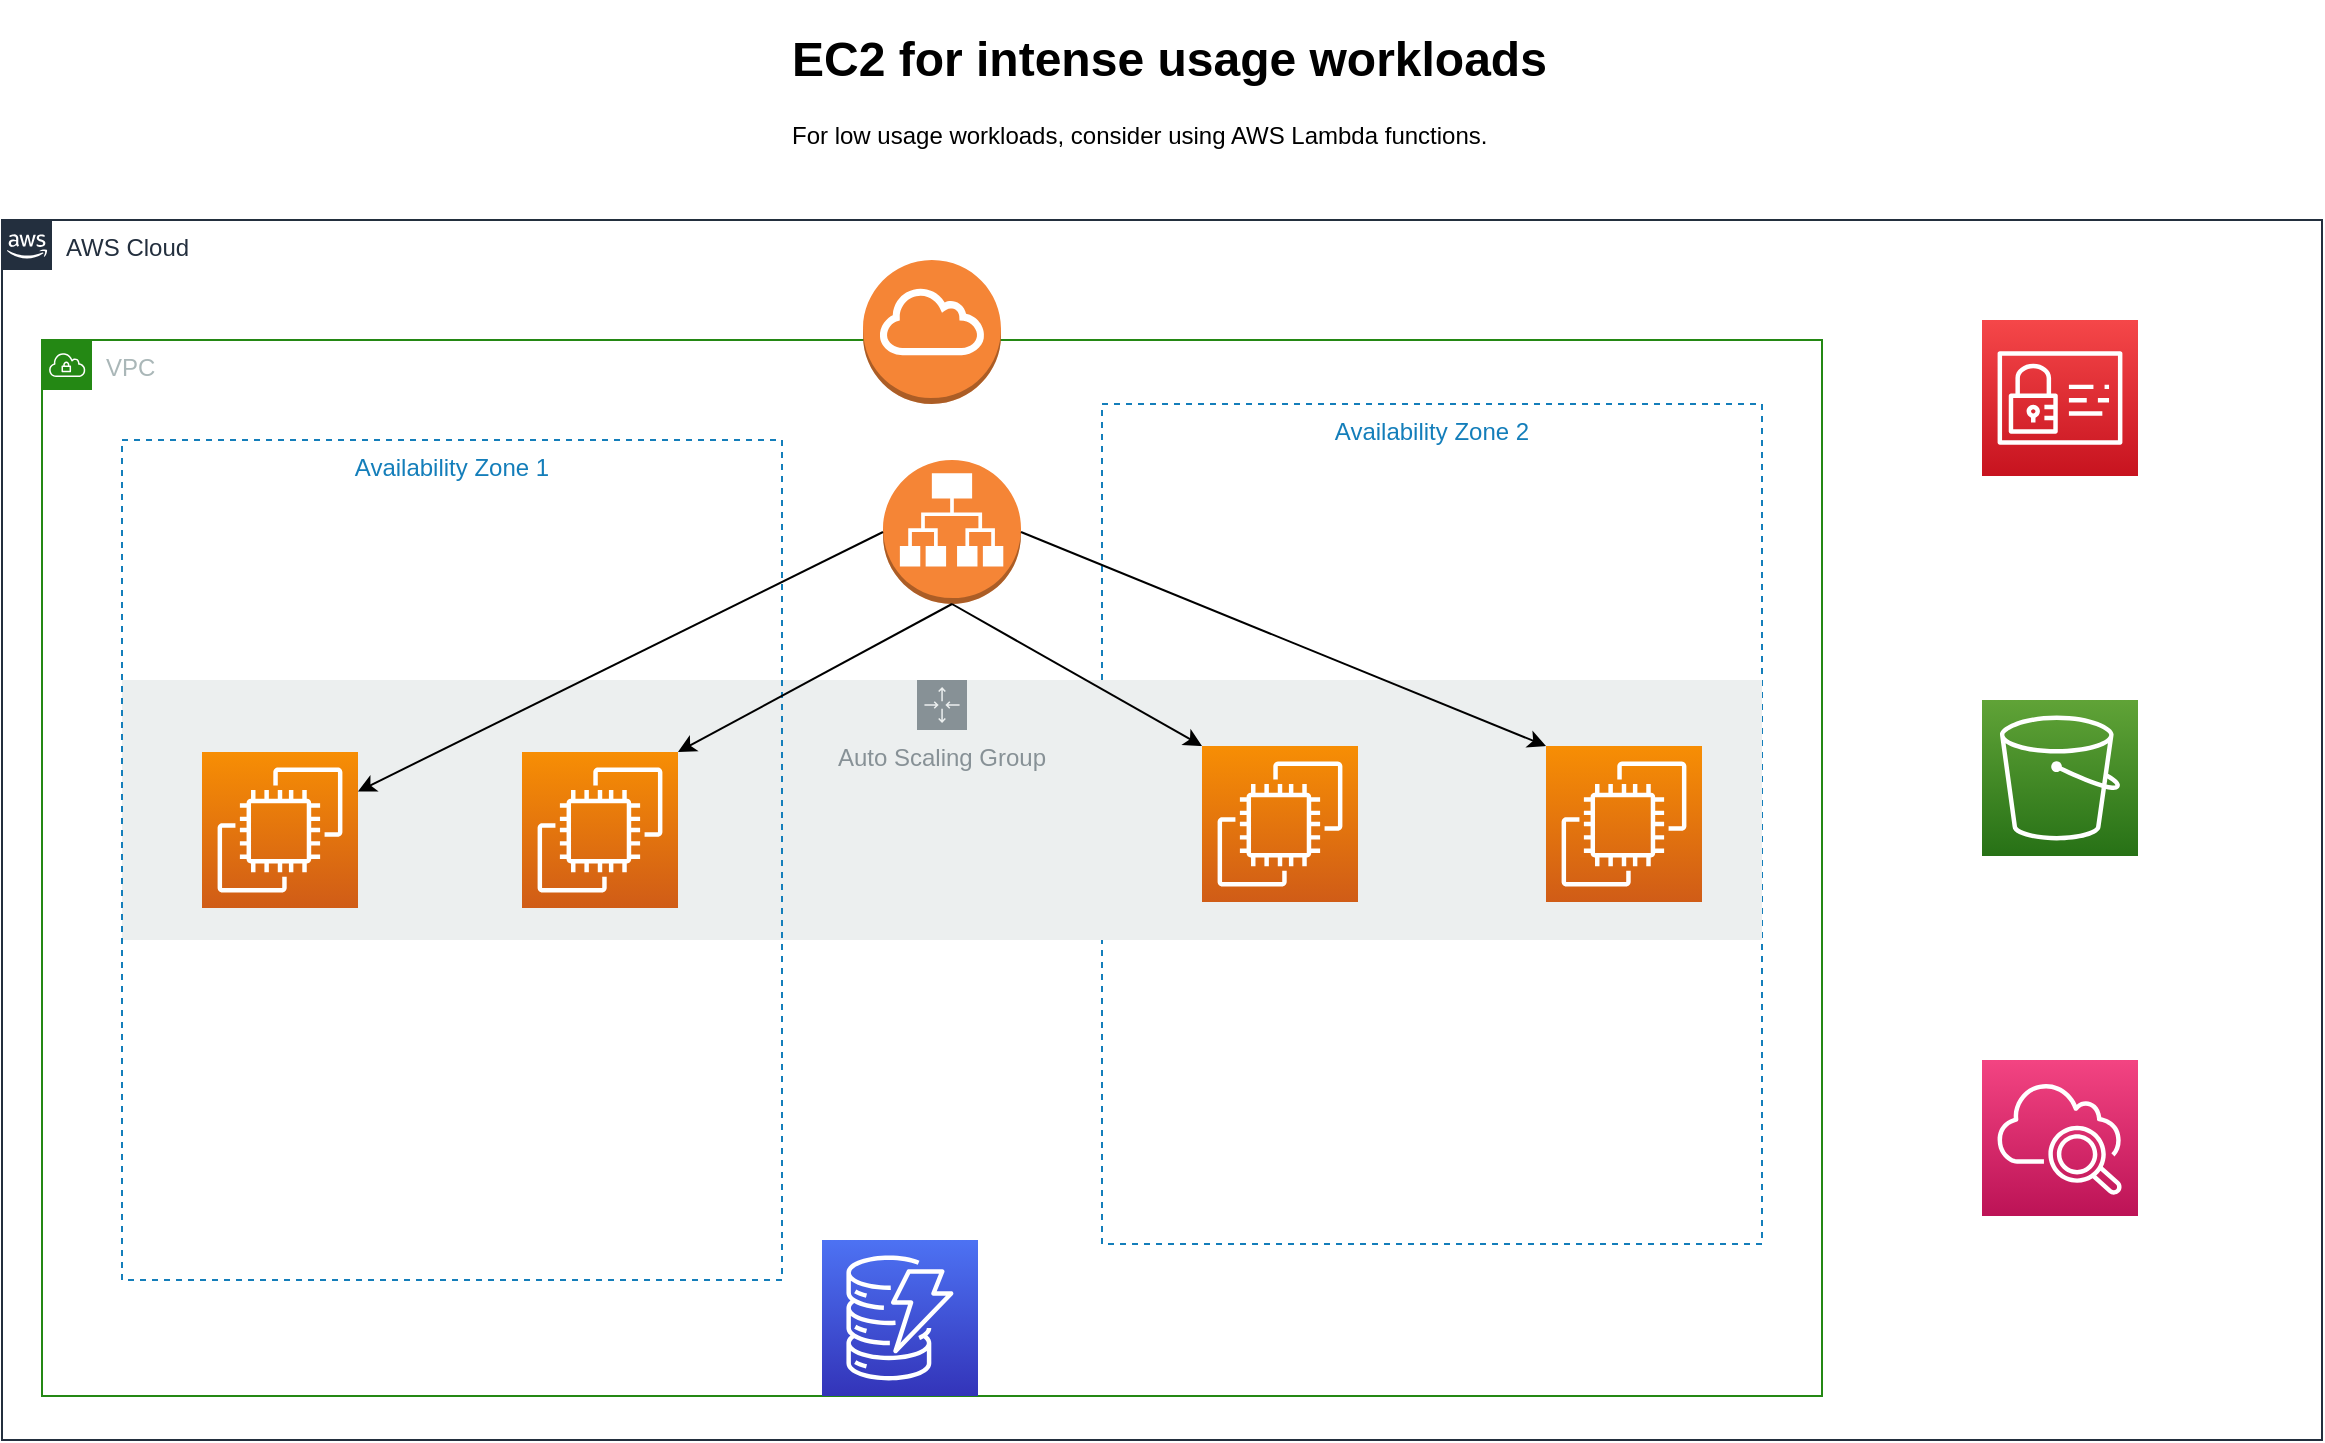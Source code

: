 <mxfile version="21.2.9" type="github">
  <diagram name="Page-1" id="3c93BApWp58adwElare-">
    <mxGraphModel dx="1306" dy="794" grid="1" gridSize="10" guides="1" tooltips="1" connect="1" arrows="1" fold="1" page="1" pageScale="1" pageWidth="850" pageHeight="1100" math="0" shadow="0">
      <root>
        <mxCell id="0" />
        <mxCell id="1" parent="0" />
        <mxCell id="zw00B1HuP3TJmnaNOumH-4" value="AWS Cloud" style="points=[[0,0],[0.25,0],[0.5,0],[0.75,0],[1,0],[1,0.25],[1,0.5],[1,0.75],[1,1],[0.75,1],[0.5,1],[0.25,1],[0,1],[0,0.75],[0,0.5],[0,0.25]];outlineConnect=0;gradientColor=none;html=1;whiteSpace=wrap;fontSize=12;fontStyle=0;container=1;pointerEvents=0;collapsible=0;recursiveResize=0;shape=mxgraph.aws4.group;grIcon=mxgraph.aws4.group_aws_cloud_alt;strokeColor=#232F3E;fillColor=none;verticalAlign=top;align=left;spacingLeft=30;fontColor=#232F3E;dashed=0;" parent="1" vertex="1">
          <mxGeometry y="110" width="1160" height="610" as="geometry" />
        </mxCell>
        <mxCell id="zw00B1HuP3TJmnaNOumH-3" value="VPC" style="points=[[0,0],[0.25,0],[0.5,0],[0.75,0],[1,0],[1,0.25],[1,0.5],[1,0.75],[1,1],[0.75,1],[0.5,1],[0.25,1],[0,1],[0,0.75],[0,0.5],[0,0.25]];outlineConnect=0;gradientColor=none;html=1;whiteSpace=wrap;fontSize=12;fontStyle=0;container=1;pointerEvents=0;collapsible=0;recursiveResize=0;shape=mxgraph.aws4.group;grIcon=mxgraph.aws4.group_vpc;strokeColor=#248814;fillColor=none;verticalAlign=top;align=left;spacingLeft=30;fontColor=#AAB7B8;dashed=0;" parent="zw00B1HuP3TJmnaNOumH-4" vertex="1">
          <mxGeometry x="20" y="60" width="890" height="528" as="geometry" />
        </mxCell>
        <mxCell id="zw00B1HuP3TJmnaNOumH-7" value="Availability Zone 2" style="fillColor=none;strokeColor=#147EBA;dashed=1;verticalAlign=top;fontStyle=0;fontColor=#147EBA;whiteSpace=wrap;html=1;" parent="zw00B1HuP3TJmnaNOumH-3" vertex="1">
          <mxGeometry x="530" y="32" width="330" height="420" as="geometry" />
        </mxCell>
        <mxCell id="zw00B1HuP3TJmnaNOumH-14" value="" style="outlineConnect=0;dashed=0;verticalLabelPosition=bottom;verticalAlign=top;align=center;html=1;shape=mxgraph.aws3.application_load_balancer;fillColor=#F58536;gradientColor=none;" parent="zw00B1HuP3TJmnaNOumH-3" vertex="1">
          <mxGeometry x="420.5" y="60" width="69" height="72" as="geometry" />
        </mxCell>
        <mxCell id="zw00B1HuP3TJmnaNOumH-15" value="Auto Scaling Group" style="sketch=0;outlineConnect=0;gradientColor=none;html=1;whiteSpace=wrap;fontSize=12;fontStyle=0;shape=mxgraph.aws4.groupCenter;grIcon=mxgraph.aws4.group_auto_scaling_group;grStroke=0;strokeColor=#879196;fillColor=#ECEFEF;verticalAlign=top;align=center;fontColor=#879196;dashed=0;spacingTop=25;" parent="zw00B1HuP3TJmnaNOumH-3" vertex="1">
          <mxGeometry x="40" y="170" width="820" height="130" as="geometry" />
        </mxCell>
        <mxCell id="zw00B1HuP3TJmnaNOumH-10" value="" style="sketch=0;points=[[0,0,0],[0.25,0,0],[0.5,0,0],[0.75,0,0],[1,0,0],[0,1,0],[0.25,1,0],[0.5,1,0],[0.75,1,0],[1,1,0],[0,0.25,0],[0,0.5,0],[0,0.75,0],[1,0.25,0],[1,0.5,0],[1,0.75,0]];outlineConnect=0;fontColor=#232F3E;gradientColor=#F78E04;gradientDirection=north;fillColor=#D05C17;strokeColor=#ffffff;dashed=0;verticalLabelPosition=bottom;verticalAlign=top;align=center;html=1;fontSize=12;fontStyle=0;aspect=fixed;shape=mxgraph.aws4.resourceIcon;resIcon=mxgraph.aws4.ec2;" parent="zw00B1HuP3TJmnaNOumH-3" vertex="1">
          <mxGeometry x="580" y="203" width="78" height="78" as="geometry" />
        </mxCell>
        <mxCell id="zw00B1HuP3TJmnaNOumH-11" value="" style="sketch=0;points=[[0,0,0],[0.25,0,0],[0.5,0,0],[0.75,0,0],[1,0,0],[0,1,0],[0.25,1,0],[0.5,1,0],[0.75,1,0],[1,1,0],[0,0.25,0],[0,0.5,0],[0,0.75,0],[1,0.25,0],[1,0.5,0],[1,0.75,0]];outlineConnect=0;fontColor=#232F3E;gradientColor=#F78E04;gradientDirection=north;fillColor=#D05C17;strokeColor=#ffffff;dashed=0;verticalLabelPosition=bottom;verticalAlign=top;align=center;html=1;fontSize=12;fontStyle=0;aspect=fixed;shape=mxgraph.aws4.resourceIcon;resIcon=mxgraph.aws4.ec2;" parent="zw00B1HuP3TJmnaNOumH-3" vertex="1">
          <mxGeometry x="752" y="203" width="78" height="78" as="geometry" />
        </mxCell>
        <mxCell id="zw00B1HuP3TJmnaNOumH-22" value="" style="endArrow=classic;html=1;rounded=0;entryX=0;entryY=0;entryDx=0;entryDy=0;entryPerimeter=0;exitX=0.5;exitY=1;exitDx=0;exitDy=0;exitPerimeter=0;" parent="zw00B1HuP3TJmnaNOumH-3" source="zw00B1HuP3TJmnaNOumH-14" target="zw00B1HuP3TJmnaNOumH-10" edge="1">
          <mxGeometry width="50" height="50" relative="1" as="geometry">
            <mxPoint x="380" y="170" as="sourcePoint" />
            <mxPoint x="430" y="120" as="targetPoint" />
          </mxGeometry>
        </mxCell>
        <mxCell id="zw00B1HuP3TJmnaNOumH-23" value="" style="endArrow=classic;html=1;rounded=0;entryX=0;entryY=0;entryDx=0;entryDy=0;entryPerimeter=0;exitX=1;exitY=0.5;exitDx=0;exitDy=0;exitPerimeter=0;" parent="zw00B1HuP3TJmnaNOumH-3" source="zw00B1HuP3TJmnaNOumH-14" target="zw00B1HuP3TJmnaNOumH-11" edge="1">
          <mxGeometry width="50" height="50" relative="1" as="geometry">
            <mxPoint x="380" y="170" as="sourcePoint" />
            <mxPoint x="430" y="120" as="targetPoint" />
          </mxGeometry>
        </mxCell>
        <mxCell id="zw00B1HuP3TJmnaNOumH-24" value="" style="outlineConnect=0;dashed=0;verticalLabelPosition=bottom;verticalAlign=top;align=center;html=1;shape=mxgraph.aws3.internet_gateway;fillColor=#F58536;gradientColor=none;" parent="zw00B1HuP3TJmnaNOumH-3" vertex="1">
          <mxGeometry x="410.5" y="-40" width="69" height="72" as="geometry" />
        </mxCell>
        <mxCell id="zw00B1HuP3TJmnaNOumH-25" value="" style="sketch=0;points=[[0,0,0],[0.25,0,0],[0.5,0,0],[0.75,0,0],[1,0,0],[0,1,0],[0.25,1,0],[0.5,1,0],[0.75,1,0],[1,1,0],[0,0.25,0],[0,0.5,0],[0,0.75,0],[1,0.25,0],[1,0.5,0],[1,0.75,0]];outlineConnect=0;fontColor=#232F3E;gradientColor=#4D72F3;gradientDirection=north;fillColor=#3334B9;strokeColor=#ffffff;dashed=0;verticalLabelPosition=bottom;verticalAlign=top;align=center;html=1;fontSize=12;fontStyle=0;aspect=fixed;shape=mxgraph.aws4.resourceIcon;resIcon=mxgraph.aws4.dynamodb;" parent="zw00B1HuP3TJmnaNOumH-3" vertex="1">
          <mxGeometry x="390" y="450" width="78" height="78" as="geometry" />
        </mxCell>
        <mxCell id="zw00B1HuP3TJmnaNOumH-6" value="Availability Zone 1" style="fillColor=none;strokeColor=#147EBA;dashed=1;verticalAlign=top;fontStyle=0;fontColor=#147EBA;whiteSpace=wrap;html=1;" parent="zw00B1HuP3TJmnaNOumH-4" vertex="1">
          <mxGeometry x="60" y="110" width="330" height="420" as="geometry" />
        </mxCell>
        <mxCell id="zw00B1HuP3TJmnaNOumH-8" value="" style="sketch=0;points=[[0,0,0],[0.25,0,0],[0.5,0,0],[0.75,0,0],[1,0,0],[0,1,0],[0.25,1,0],[0.5,1,0],[0.75,1,0],[1,1,0],[0,0.25,0],[0,0.5,0],[0,0.75,0],[1,0.25,0],[1,0.5,0],[1,0.75,0]];outlineConnect=0;fontColor=#232F3E;gradientColor=#F78E04;gradientDirection=north;fillColor=#D05C17;strokeColor=#ffffff;dashed=0;verticalLabelPosition=bottom;verticalAlign=top;align=center;html=1;fontSize=12;fontStyle=0;aspect=fixed;shape=mxgraph.aws4.resourceIcon;resIcon=mxgraph.aws4.ec2;" parent="zw00B1HuP3TJmnaNOumH-4" vertex="1">
          <mxGeometry x="100" y="266" width="78" height="78" as="geometry" />
        </mxCell>
        <mxCell id="zw00B1HuP3TJmnaNOumH-9" value="" style="sketch=0;points=[[0,0,0],[0.25,0,0],[0.5,0,0],[0.75,0,0],[1,0,0],[0,1,0],[0.25,1,0],[0.5,1,0],[0.75,1,0],[1,1,0],[0,0.25,0],[0,0.5,0],[0,0.75,0],[1,0.25,0],[1,0.5,0],[1,0.75,0]];outlineConnect=0;fontColor=#232F3E;gradientColor=#F78E04;gradientDirection=north;fillColor=#D05C17;strokeColor=#ffffff;dashed=0;verticalLabelPosition=bottom;verticalAlign=top;align=center;html=1;fontSize=12;fontStyle=0;aspect=fixed;shape=mxgraph.aws4.resourceIcon;resIcon=mxgraph.aws4.ec2;" parent="zw00B1HuP3TJmnaNOumH-4" vertex="1">
          <mxGeometry x="260" y="266" width="78" height="78" as="geometry" />
        </mxCell>
        <mxCell id="zw00B1HuP3TJmnaNOumH-20" value="" style="endArrow=classic;html=1;rounded=0;exitX=0;exitY=0.5;exitDx=0;exitDy=0;exitPerimeter=0;" parent="zw00B1HuP3TJmnaNOumH-4" source="zw00B1HuP3TJmnaNOumH-14" target="zw00B1HuP3TJmnaNOumH-8" edge="1">
          <mxGeometry width="50" height="50" relative="1" as="geometry">
            <mxPoint x="390" y="330" as="sourcePoint" />
            <mxPoint x="440" y="280" as="targetPoint" />
          </mxGeometry>
        </mxCell>
        <mxCell id="zw00B1HuP3TJmnaNOumH-21" value="" style="endArrow=classic;html=1;rounded=0;entryX=1;entryY=0;entryDx=0;entryDy=0;entryPerimeter=0;exitX=0.5;exitY=1;exitDx=0;exitDy=0;exitPerimeter=0;" parent="zw00B1HuP3TJmnaNOumH-4" source="zw00B1HuP3TJmnaNOumH-14" target="zw00B1HuP3TJmnaNOumH-9" edge="1">
          <mxGeometry width="50" height="50" relative="1" as="geometry">
            <mxPoint x="390" y="330" as="sourcePoint" />
            <mxPoint x="440" y="280" as="targetPoint" />
          </mxGeometry>
        </mxCell>
        <mxCell id="zw00B1HuP3TJmnaNOumH-26" value="" style="sketch=0;points=[[0,0,0],[0.25,0,0],[0.5,0,0],[0.75,0,0],[1,0,0],[0,1,0],[0.25,1,0],[0.5,1,0],[0.75,1,0],[1,1,0],[0,0.25,0],[0,0.5,0],[0,0.75,0],[1,0.25,0],[1,0.5,0],[1,0.75,0]];outlineConnect=0;fontColor=#232F3E;gradientColor=#F54749;gradientDirection=north;fillColor=#C7131F;strokeColor=#ffffff;dashed=0;verticalLabelPosition=bottom;verticalAlign=top;align=center;html=1;fontSize=12;fontStyle=0;aspect=fixed;shape=mxgraph.aws4.resourceIcon;resIcon=mxgraph.aws4.identity_and_access_management;" parent="zw00B1HuP3TJmnaNOumH-4" vertex="1">
          <mxGeometry x="990" y="50" width="78" height="78" as="geometry" />
        </mxCell>
        <mxCell id="zw00B1HuP3TJmnaNOumH-27" value="" style="sketch=0;points=[[0,0,0],[0.25,0,0],[0.5,0,0],[0.75,0,0],[1,0,0],[0,1,0],[0.25,1,0],[0.5,1,0],[0.75,1,0],[1,1,0],[0,0.25,0],[0,0.5,0],[0,0.75,0],[1,0.25,0],[1,0.5,0],[1,0.75,0]];outlineConnect=0;fontColor=#232F3E;gradientColor=#60A337;gradientDirection=north;fillColor=#277116;strokeColor=#ffffff;dashed=0;verticalLabelPosition=bottom;verticalAlign=top;align=center;html=1;fontSize=12;fontStyle=0;aspect=fixed;shape=mxgraph.aws4.resourceIcon;resIcon=mxgraph.aws4.s3;" parent="zw00B1HuP3TJmnaNOumH-4" vertex="1">
          <mxGeometry x="990" y="240" width="78" height="78" as="geometry" />
        </mxCell>
        <mxCell id="zw00B1HuP3TJmnaNOumH-28" value="" style="sketch=0;points=[[0,0,0],[0.25,0,0],[0.5,0,0],[0.75,0,0],[1,0,0],[0,1,0],[0.25,1,0],[0.5,1,0],[0.75,1,0],[1,1,0],[0,0.25,0],[0,0.5,0],[0,0.75,0],[1,0.25,0],[1,0.5,0],[1,0.75,0]];points=[[0,0,0],[0.25,0,0],[0.5,0,0],[0.75,0,0],[1,0,0],[0,1,0],[0.25,1,0],[0.5,1,0],[0.75,1,0],[1,1,0],[0,0.25,0],[0,0.5,0],[0,0.75,0],[1,0.25,0],[1,0.5,0],[1,0.75,0]];outlineConnect=0;fontColor=#232F3E;gradientColor=#F34482;gradientDirection=north;fillColor=#BC1356;strokeColor=#ffffff;dashed=0;verticalLabelPosition=bottom;verticalAlign=top;align=center;html=1;fontSize=12;fontStyle=0;aspect=fixed;shape=mxgraph.aws4.resourceIcon;resIcon=mxgraph.aws4.cloudwatch_2;" parent="zw00B1HuP3TJmnaNOumH-4" vertex="1">
          <mxGeometry x="990" y="420" width="78" height="78" as="geometry" />
        </mxCell>
        <mxCell id="r83Yj-lPhaeKrD0HPzSs-1" value="&lt;h1&gt;EC2 for intense usage workloads&lt;br&gt;&lt;/h1&gt;&lt;p&gt;For low usage workloads, consider using AWS Lambda functions.&lt;br&gt;&lt;/p&gt;" style="text;html=1;strokeColor=none;fillColor=none;spacing=5;spacingTop=-20;whiteSpace=wrap;overflow=hidden;rounded=0;" vertex="1" parent="1">
          <mxGeometry x="390" y="10" width="420" height="120" as="geometry" />
        </mxCell>
      </root>
    </mxGraphModel>
  </diagram>
</mxfile>
